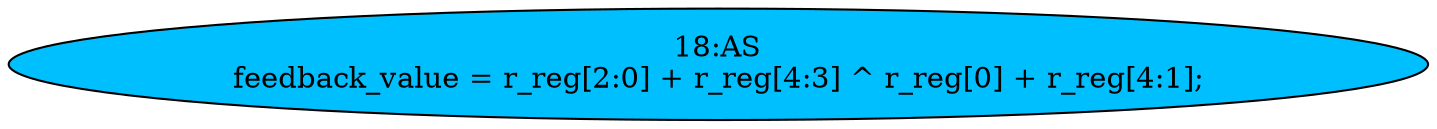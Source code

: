 strict digraph "" {
	node [label="\N"];
	"18:AS"	[ast="<pyverilog.vparser.ast.Assign object at 0x7f1e5392d090>",
		def_var="['feedback_value']",
		fillcolor=deepskyblue,
		label="18:AS
feedback_value = r_reg[2:0] + r_reg[4:3] ^ r_reg[0] + r_reg[4:1];",
		statements="[]",
		style=filled,
		typ=Assign,
		use_var="['r_reg', 'r_reg', 'r_reg', 'r_reg']"];
}
